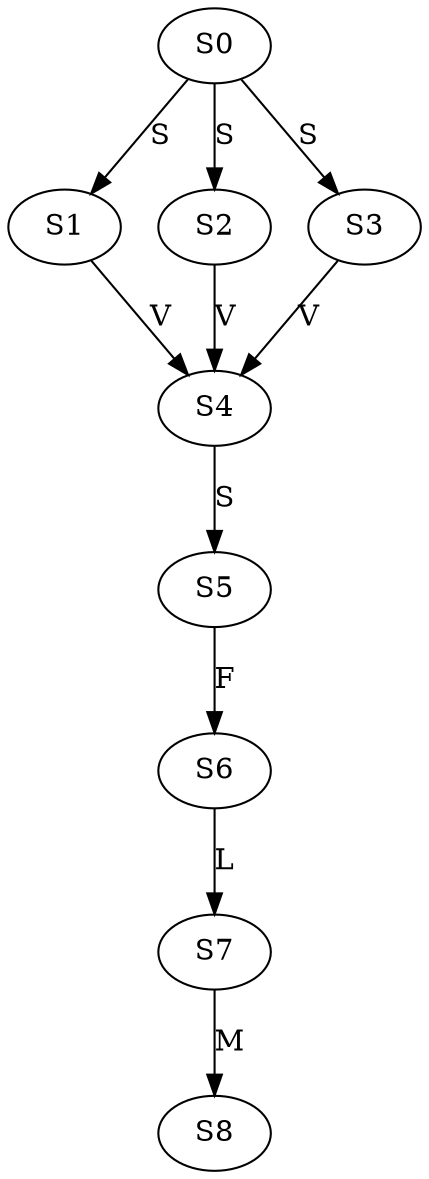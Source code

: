 strict digraph  {
	S0 -> S1 [ label = S ];
	S0 -> S2 [ label = S ];
	S0 -> S3 [ label = S ];
	S1 -> S4 [ label = V ];
	S2 -> S4 [ label = V ];
	S3 -> S4 [ label = V ];
	S4 -> S5 [ label = S ];
	S5 -> S6 [ label = F ];
	S6 -> S7 [ label = L ];
	S7 -> S8 [ label = M ];
}
